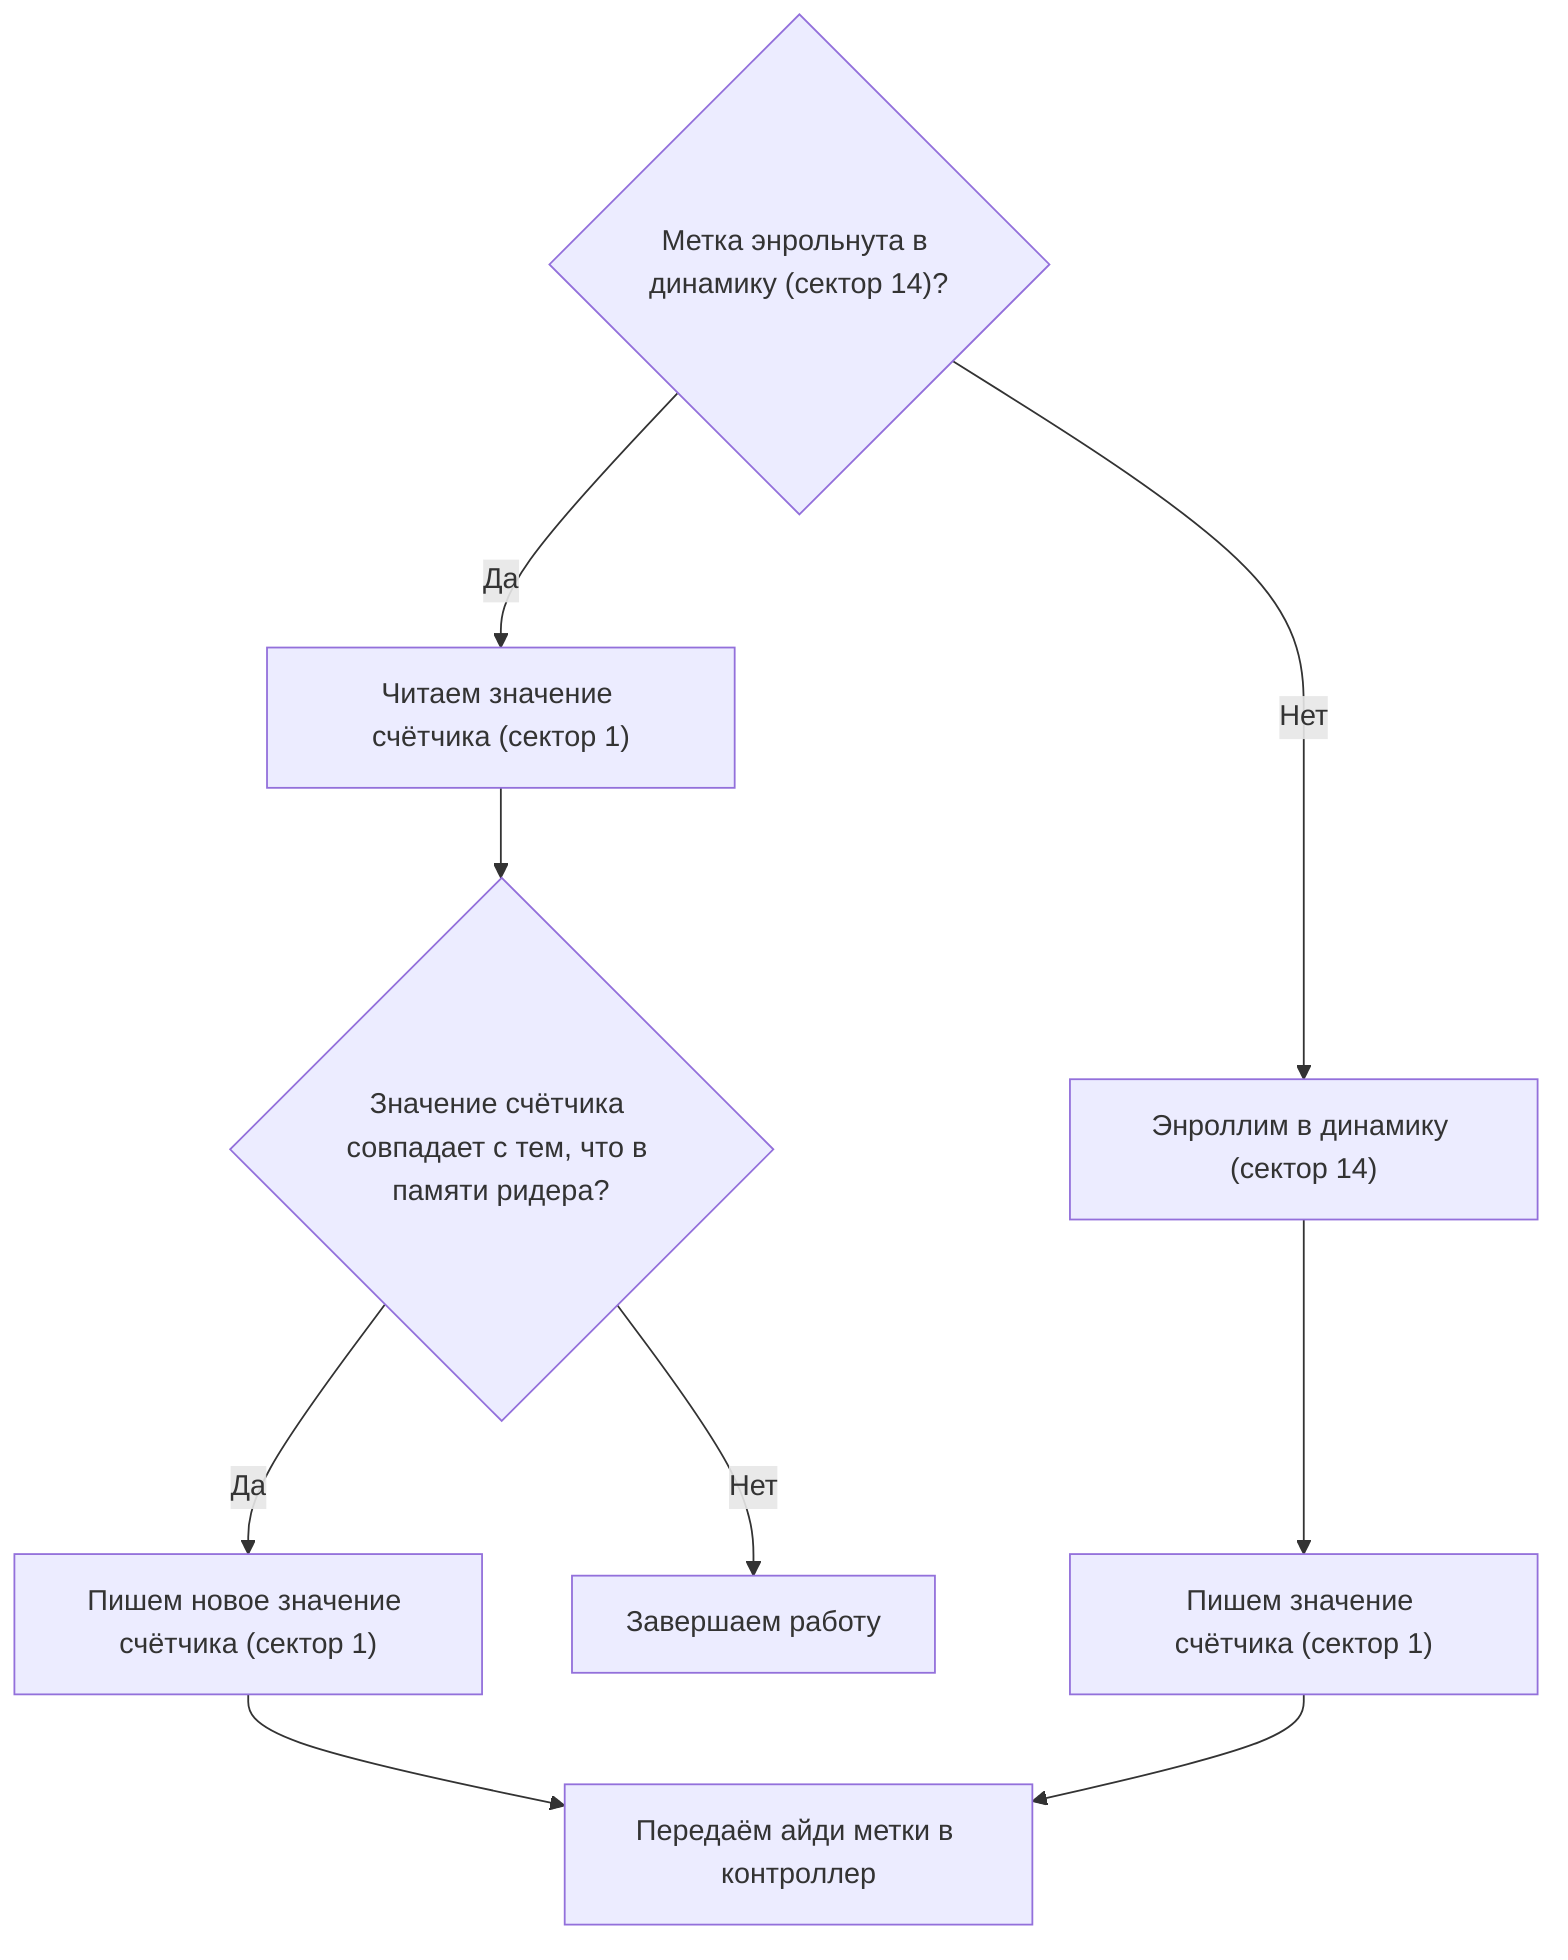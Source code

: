 flowchart TD
    A{"Метка энрольнута в динамику (сектор 14)?"}
    A --> |"Да"| B["Читаем значение счётчика (сектор 1)"]
    B --> C{"Значение счётчика совпадает с тем, что в памяти ридера?"}
    C --> |"Да"| D["Пишем новое значение счётчика (сектор 1)"]
    D --> Z["Передаём айди метки в контроллер"]
    C --> |"Нет"| Y["Завершаем работу"]
    A --> |"Нет"| E["Энроллим в динамику (сектор 14)"]
    E --> F["Пишем значение счётчика (сектор 1)"]
    F --> Z